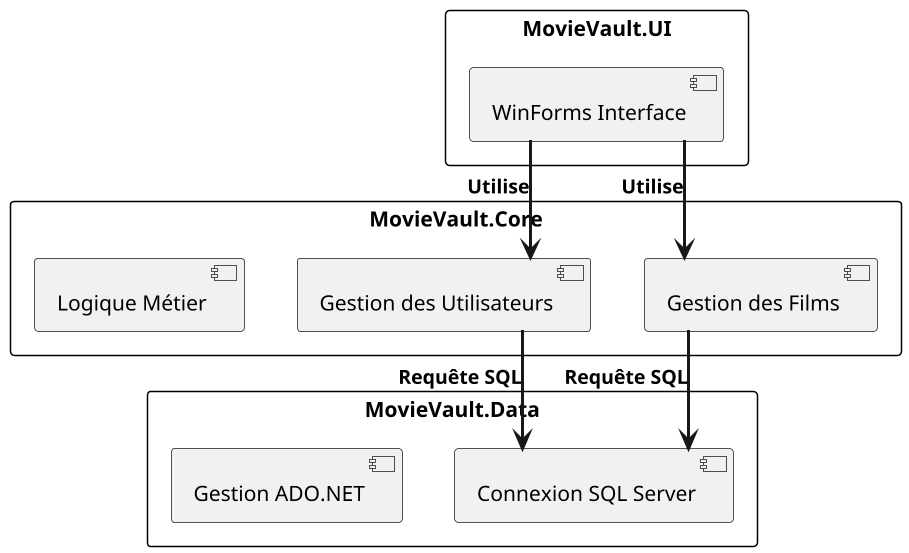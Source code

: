 @startuml Architecture
scale 1.5
skinparam linetype ortho
skinparam rectangleBackgroundColor White
skinparam rectangleBorderColor Black

rectangle "MovieVault.UI" {
  [WinForms Interface]
}

rectangle "MovieVault.Core" {
  [Gestion des Films]
  [Gestion des Utilisateurs]
  [Logique Métier]
}

rectangle "MovieVault.Data" {
  [Connexion SQL Server]
  [Gestion ADO.NET]
}

[WinForms Interface] --> [Gestion des Films] #line.bold; : <b>Utilise
[WinForms Interface] --> [Gestion des Utilisateurs] #line.bold; : <b>Utilise
[Gestion des Films] --> [Connexion SQL Server] #line.bold; : <b>Requête SQL
[Gestion des Utilisateurs] --> [Connexion SQL Server] #line.bold; : <b>Requête SQL
@enduml